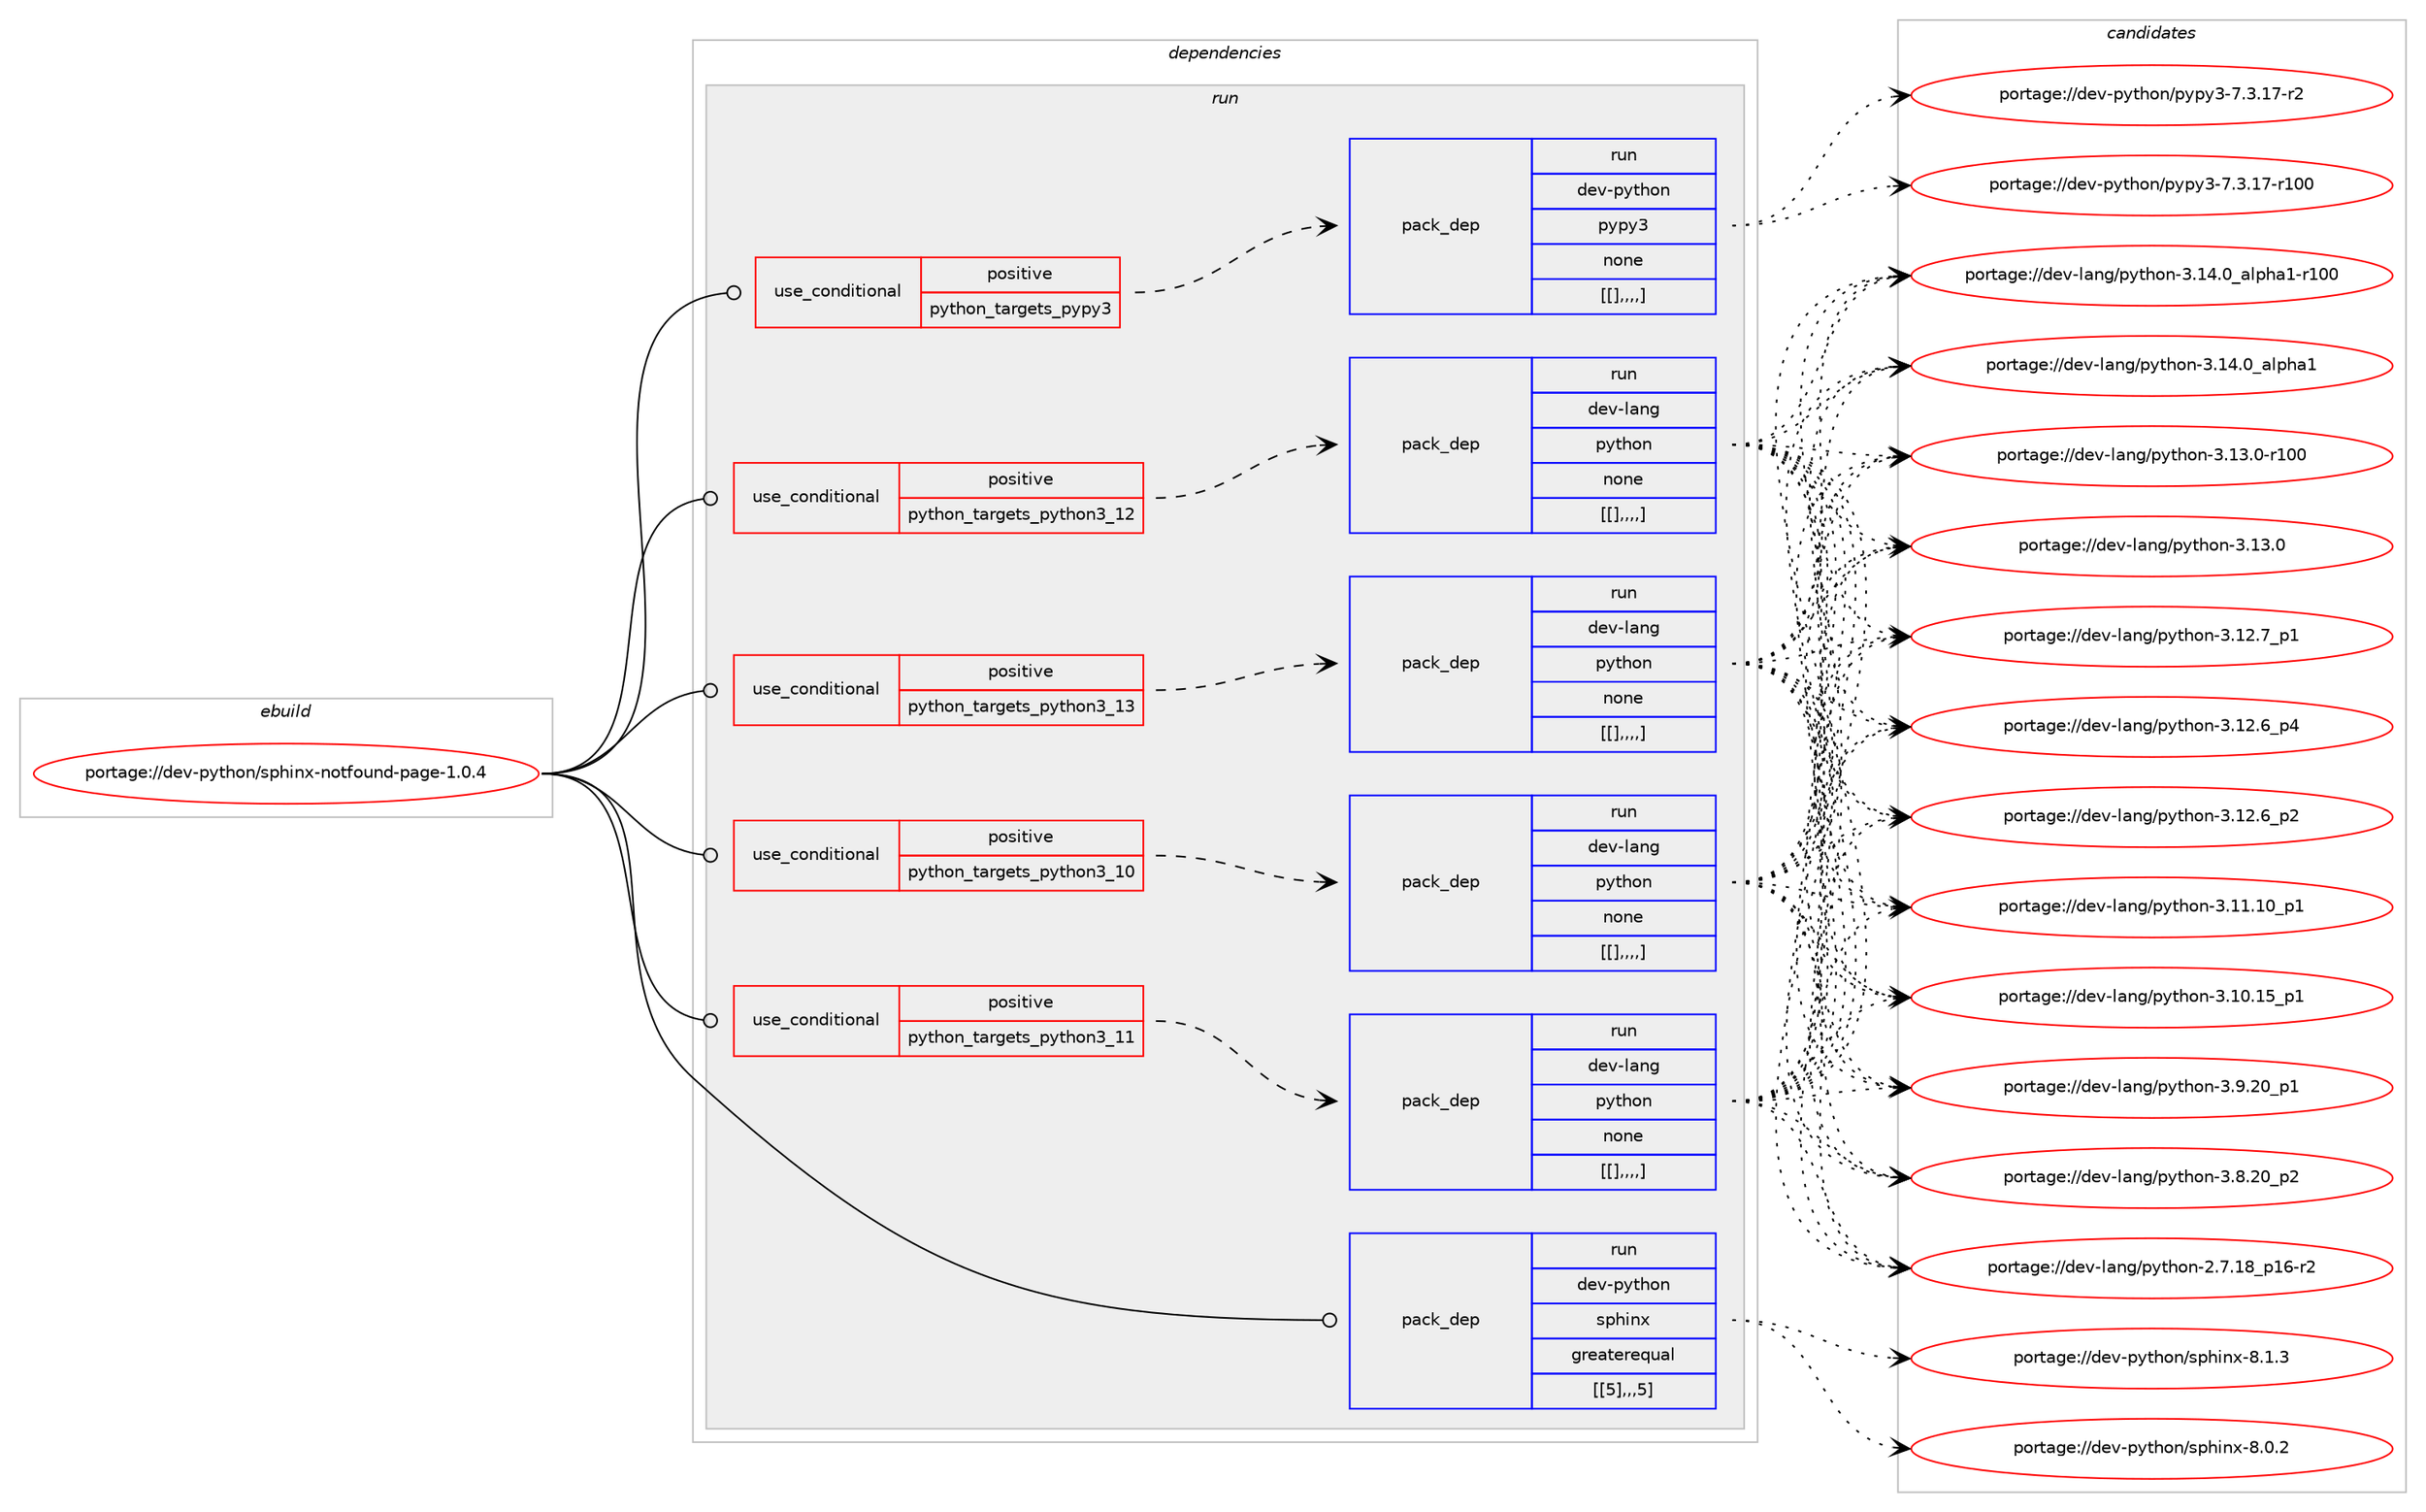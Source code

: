 digraph prolog {

# *************
# Graph options
# *************

newrank=true;
concentrate=true;
compound=true;
graph [rankdir=LR,fontname=Helvetica,fontsize=10,ranksep=1.5];#, ranksep=2.5, nodesep=0.2];
edge  [arrowhead=vee];
node  [fontname=Helvetica,fontsize=10];

# **********
# The ebuild
# **********

subgraph cluster_leftcol {
color=gray;
label=<<i>ebuild</i>>;
id [label="portage://dev-python/sphinx-notfound-page-1.0.4", color=red, width=4, href="../dev-python/sphinx-notfound-page-1.0.4.svg"];
}

# ****************
# The dependencies
# ****************

subgraph cluster_midcol {
color=gray;
label=<<i>dependencies</i>>;
subgraph cluster_compile {
fillcolor="#eeeeee";
style=filled;
label=<<i>compile</i>>;
}
subgraph cluster_compileandrun {
fillcolor="#eeeeee";
style=filled;
label=<<i>compile and run</i>>;
}
subgraph cluster_run {
fillcolor="#eeeeee";
style=filled;
label=<<i>run</i>>;
subgraph cond42697 {
dependency171066 [label=<<TABLE BORDER="0" CELLBORDER="1" CELLSPACING="0" CELLPADDING="4"><TR><TD ROWSPAN="3" CELLPADDING="10">use_conditional</TD></TR><TR><TD>positive</TD></TR><TR><TD>python_targets_pypy3</TD></TR></TABLE>>, shape=none, color=red];
subgraph pack127022 {
dependency171082 [label=<<TABLE BORDER="0" CELLBORDER="1" CELLSPACING="0" CELLPADDING="4" WIDTH="220"><TR><TD ROWSPAN="6" CELLPADDING="30">pack_dep</TD></TR><TR><TD WIDTH="110">run</TD></TR><TR><TD>dev-python</TD></TR><TR><TD>pypy3</TD></TR><TR><TD>none</TD></TR><TR><TD>[[],,,,]</TD></TR></TABLE>>, shape=none, color=blue];
}
dependency171066:e -> dependency171082:w [weight=20,style="dashed",arrowhead="vee"];
}
id:e -> dependency171066:w [weight=20,style="solid",arrowhead="odot"];
subgraph cond42722 {
dependency171105 [label=<<TABLE BORDER="0" CELLBORDER="1" CELLSPACING="0" CELLPADDING="4"><TR><TD ROWSPAN="3" CELLPADDING="10">use_conditional</TD></TR><TR><TD>positive</TD></TR><TR><TD>python_targets_python3_10</TD></TR></TABLE>>, shape=none, color=red];
subgraph pack127045 {
dependency171107 [label=<<TABLE BORDER="0" CELLBORDER="1" CELLSPACING="0" CELLPADDING="4" WIDTH="220"><TR><TD ROWSPAN="6" CELLPADDING="30">pack_dep</TD></TR><TR><TD WIDTH="110">run</TD></TR><TR><TD>dev-lang</TD></TR><TR><TD>python</TD></TR><TR><TD>none</TD></TR><TR><TD>[[],,,,]</TD></TR></TABLE>>, shape=none, color=blue];
}
dependency171105:e -> dependency171107:w [weight=20,style="dashed",arrowhead="vee"];
}
id:e -> dependency171105:w [weight=20,style="solid",arrowhead="odot"];
subgraph cond42725 {
dependency171211 [label=<<TABLE BORDER="0" CELLBORDER="1" CELLSPACING="0" CELLPADDING="4"><TR><TD ROWSPAN="3" CELLPADDING="10">use_conditional</TD></TR><TR><TD>positive</TD></TR><TR><TD>python_targets_python3_11</TD></TR></TABLE>>, shape=none, color=red];
subgraph pack127134 {
dependency171319 [label=<<TABLE BORDER="0" CELLBORDER="1" CELLSPACING="0" CELLPADDING="4" WIDTH="220"><TR><TD ROWSPAN="6" CELLPADDING="30">pack_dep</TD></TR><TR><TD WIDTH="110">run</TD></TR><TR><TD>dev-lang</TD></TR><TR><TD>python</TD></TR><TR><TD>none</TD></TR><TR><TD>[[],,,,]</TD></TR></TABLE>>, shape=none, color=blue];
}
dependency171211:e -> dependency171319:w [weight=20,style="dashed",arrowhead="vee"];
}
id:e -> dependency171211:w [weight=20,style="solid",arrowhead="odot"];
subgraph cond42819 {
dependency171376 [label=<<TABLE BORDER="0" CELLBORDER="1" CELLSPACING="0" CELLPADDING="4"><TR><TD ROWSPAN="3" CELLPADDING="10">use_conditional</TD></TR><TR><TD>positive</TD></TR><TR><TD>python_targets_python3_12</TD></TR></TABLE>>, shape=none, color=red];
subgraph pack127211 {
dependency171393 [label=<<TABLE BORDER="0" CELLBORDER="1" CELLSPACING="0" CELLPADDING="4" WIDTH="220"><TR><TD ROWSPAN="6" CELLPADDING="30">pack_dep</TD></TR><TR><TD WIDTH="110">run</TD></TR><TR><TD>dev-lang</TD></TR><TR><TD>python</TD></TR><TR><TD>none</TD></TR><TR><TD>[[],,,,]</TD></TR></TABLE>>, shape=none, color=blue];
}
dependency171376:e -> dependency171393:w [weight=20,style="dashed",arrowhead="vee"];
}
id:e -> dependency171376:w [weight=20,style="solid",arrowhead="odot"];
subgraph cond42844 {
dependency171400 [label=<<TABLE BORDER="0" CELLBORDER="1" CELLSPACING="0" CELLPADDING="4"><TR><TD ROWSPAN="3" CELLPADDING="10">use_conditional</TD></TR><TR><TD>positive</TD></TR><TR><TD>python_targets_python3_13</TD></TR></TABLE>>, shape=none, color=red];
subgraph pack127224 {
dependency171445 [label=<<TABLE BORDER="0" CELLBORDER="1" CELLSPACING="0" CELLPADDING="4" WIDTH="220"><TR><TD ROWSPAN="6" CELLPADDING="30">pack_dep</TD></TR><TR><TD WIDTH="110">run</TD></TR><TR><TD>dev-lang</TD></TR><TR><TD>python</TD></TR><TR><TD>none</TD></TR><TR><TD>[[],,,,]</TD></TR></TABLE>>, shape=none, color=blue];
}
dependency171400:e -> dependency171445:w [weight=20,style="dashed",arrowhead="vee"];
}
id:e -> dependency171400:w [weight=20,style="solid",arrowhead="odot"];
subgraph pack127253 {
dependency171468 [label=<<TABLE BORDER="0" CELLBORDER="1" CELLSPACING="0" CELLPADDING="4" WIDTH="220"><TR><TD ROWSPAN="6" CELLPADDING="30">pack_dep</TD></TR><TR><TD WIDTH="110">run</TD></TR><TR><TD>dev-python</TD></TR><TR><TD>sphinx</TD></TR><TR><TD>greaterequal</TD></TR><TR><TD>[[5],,,5]</TD></TR></TABLE>>, shape=none, color=blue];
}
id:e -> dependency171468:w [weight=20,style="solid",arrowhead="odot"];
}
}

# **************
# The candidates
# **************

subgraph cluster_choices {
rank=same;
color=gray;
label=<<i>candidates</i>>;

subgraph choice127016 {
color=black;
nodesep=1;
choice100101118451121211161041111104711212111212151455546514649554511450 [label="portage://dev-python/pypy3-7.3.17-r2", color=red, width=4,href="../dev-python/pypy3-7.3.17-r2.svg"];
choice1001011184511212111610411111047112121112121514555465146495545114494848 [label="portage://dev-python/pypy3-7.3.17-r100", color=red, width=4,href="../dev-python/pypy3-7.3.17-r100.svg"];
dependency171082:e -> choice100101118451121211161041111104711212111212151455546514649554511450:w [style=dotted,weight="100"];
dependency171082:e -> choice1001011184511212111610411111047112121112121514555465146495545114494848:w [style=dotted,weight="100"];
}
subgraph choice127028 {
color=black;
nodesep=1;
choice100101118451089711010347112121116104111110455146495246489597108112104974945114494848 [label="portage://dev-lang/python-3.14.0_alpha1-r100", color=red, width=4,href="../dev-lang/python-3.14.0_alpha1-r100.svg"];
choice1001011184510897110103471121211161041111104551464952464895971081121049749 [label="portage://dev-lang/python-3.14.0_alpha1", color=red, width=4,href="../dev-lang/python-3.14.0_alpha1.svg"];
choice1001011184510897110103471121211161041111104551464951464845114494848 [label="portage://dev-lang/python-3.13.0-r100", color=red, width=4,href="../dev-lang/python-3.13.0-r100.svg"];
choice10010111845108971101034711212111610411111045514649514648 [label="portage://dev-lang/python-3.13.0", color=red, width=4,href="../dev-lang/python-3.13.0.svg"];
choice100101118451089711010347112121116104111110455146495046559511249 [label="portage://dev-lang/python-3.12.7_p1", color=red, width=4,href="../dev-lang/python-3.12.7_p1.svg"];
choice100101118451089711010347112121116104111110455146495046549511252 [label="portage://dev-lang/python-3.12.6_p4", color=red, width=4,href="../dev-lang/python-3.12.6_p4.svg"];
choice100101118451089711010347112121116104111110455146495046549511250 [label="portage://dev-lang/python-3.12.6_p2", color=red, width=4,href="../dev-lang/python-3.12.6_p2.svg"];
choice10010111845108971101034711212111610411111045514649494649489511249 [label="portage://dev-lang/python-3.11.10_p1", color=red, width=4,href="../dev-lang/python-3.11.10_p1.svg"];
choice10010111845108971101034711212111610411111045514649484649539511249 [label="portage://dev-lang/python-3.10.15_p1", color=red, width=4,href="../dev-lang/python-3.10.15_p1.svg"];
choice100101118451089711010347112121116104111110455146574650489511249 [label="portage://dev-lang/python-3.9.20_p1", color=red, width=4,href="../dev-lang/python-3.9.20_p1.svg"];
choice100101118451089711010347112121116104111110455146564650489511250 [label="portage://dev-lang/python-3.8.20_p2", color=red, width=4,href="../dev-lang/python-3.8.20_p2.svg"];
choice100101118451089711010347112121116104111110455046554649569511249544511450 [label="portage://dev-lang/python-2.7.18_p16-r2", color=red, width=4,href="../dev-lang/python-2.7.18_p16-r2.svg"];
dependency171107:e -> choice100101118451089711010347112121116104111110455146495246489597108112104974945114494848:w [style=dotted,weight="100"];
dependency171107:e -> choice1001011184510897110103471121211161041111104551464952464895971081121049749:w [style=dotted,weight="100"];
dependency171107:e -> choice1001011184510897110103471121211161041111104551464951464845114494848:w [style=dotted,weight="100"];
dependency171107:e -> choice10010111845108971101034711212111610411111045514649514648:w [style=dotted,weight="100"];
dependency171107:e -> choice100101118451089711010347112121116104111110455146495046559511249:w [style=dotted,weight="100"];
dependency171107:e -> choice100101118451089711010347112121116104111110455146495046549511252:w [style=dotted,weight="100"];
dependency171107:e -> choice100101118451089711010347112121116104111110455146495046549511250:w [style=dotted,weight="100"];
dependency171107:e -> choice10010111845108971101034711212111610411111045514649494649489511249:w [style=dotted,weight="100"];
dependency171107:e -> choice10010111845108971101034711212111610411111045514649484649539511249:w [style=dotted,weight="100"];
dependency171107:e -> choice100101118451089711010347112121116104111110455146574650489511249:w [style=dotted,weight="100"];
dependency171107:e -> choice100101118451089711010347112121116104111110455146564650489511250:w [style=dotted,weight="100"];
dependency171107:e -> choice100101118451089711010347112121116104111110455046554649569511249544511450:w [style=dotted,weight="100"];
}
subgraph choice127036 {
color=black;
nodesep=1;
choice100101118451089711010347112121116104111110455146495246489597108112104974945114494848 [label="portage://dev-lang/python-3.14.0_alpha1-r100", color=red, width=4,href="../dev-lang/python-3.14.0_alpha1-r100.svg"];
choice1001011184510897110103471121211161041111104551464952464895971081121049749 [label="portage://dev-lang/python-3.14.0_alpha1", color=red, width=4,href="../dev-lang/python-3.14.0_alpha1.svg"];
choice1001011184510897110103471121211161041111104551464951464845114494848 [label="portage://dev-lang/python-3.13.0-r100", color=red, width=4,href="../dev-lang/python-3.13.0-r100.svg"];
choice10010111845108971101034711212111610411111045514649514648 [label="portage://dev-lang/python-3.13.0", color=red, width=4,href="../dev-lang/python-3.13.0.svg"];
choice100101118451089711010347112121116104111110455146495046559511249 [label="portage://dev-lang/python-3.12.7_p1", color=red, width=4,href="../dev-lang/python-3.12.7_p1.svg"];
choice100101118451089711010347112121116104111110455146495046549511252 [label="portage://dev-lang/python-3.12.6_p4", color=red, width=4,href="../dev-lang/python-3.12.6_p4.svg"];
choice100101118451089711010347112121116104111110455146495046549511250 [label="portage://dev-lang/python-3.12.6_p2", color=red, width=4,href="../dev-lang/python-3.12.6_p2.svg"];
choice10010111845108971101034711212111610411111045514649494649489511249 [label="portage://dev-lang/python-3.11.10_p1", color=red, width=4,href="../dev-lang/python-3.11.10_p1.svg"];
choice10010111845108971101034711212111610411111045514649484649539511249 [label="portage://dev-lang/python-3.10.15_p1", color=red, width=4,href="../dev-lang/python-3.10.15_p1.svg"];
choice100101118451089711010347112121116104111110455146574650489511249 [label="portage://dev-lang/python-3.9.20_p1", color=red, width=4,href="../dev-lang/python-3.9.20_p1.svg"];
choice100101118451089711010347112121116104111110455146564650489511250 [label="portage://dev-lang/python-3.8.20_p2", color=red, width=4,href="../dev-lang/python-3.8.20_p2.svg"];
choice100101118451089711010347112121116104111110455046554649569511249544511450 [label="portage://dev-lang/python-2.7.18_p16-r2", color=red, width=4,href="../dev-lang/python-2.7.18_p16-r2.svg"];
dependency171319:e -> choice100101118451089711010347112121116104111110455146495246489597108112104974945114494848:w [style=dotted,weight="100"];
dependency171319:e -> choice1001011184510897110103471121211161041111104551464952464895971081121049749:w [style=dotted,weight="100"];
dependency171319:e -> choice1001011184510897110103471121211161041111104551464951464845114494848:w [style=dotted,weight="100"];
dependency171319:e -> choice10010111845108971101034711212111610411111045514649514648:w [style=dotted,weight="100"];
dependency171319:e -> choice100101118451089711010347112121116104111110455146495046559511249:w [style=dotted,weight="100"];
dependency171319:e -> choice100101118451089711010347112121116104111110455146495046549511252:w [style=dotted,weight="100"];
dependency171319:e -> choice100101118451089711010347112121116104111110455146495046549511250:w [style=dotted,weight="100"];
dependency171319:e -> choice10010111845108971101034711212111610411111045514649494649489511249:w [style=dotted,weight="100"];
dependency171319:e -> choice10010111845108971101034711212111610411111045514649484649539511249:w [style=dotted,weight="100"];
dependency171319:e -> choice100101118451089711010347112121116104111110455146574650489511249:w [style=dotted,weight="100"];
dependency171319:e -> choice100101118451089711010347112121116104111110455146564650489511250:w [style=dotted,weight="100"];
dependency171319:e -> choice100101118451089711010347112121116104111110455046554649569511249544511450:w [style=dotted,weight="100"];
}
subgraph choice127077 {
color=black;
nodesep=1;
choice100101118451089711010347112121116104111110455146495246489597108112104974945114494848 [label="portage://dev-lang/python-3.14.0_alpha1-r100", color=red, width=4,href="../dev-lang/python-3.14.0_alpha1-r100.svg"];
choice1001011184510897110103471121211161041111104551464952464895971081121049749 [label="portage://dev-lang/python-3.14.0_alpha1", color=red, width=4,href="../dev-lang/python-3.14.0_alpha1.svg"];
choice1001011184510897110103471121211161041111104551464951464845114494848 [label="portage://dev-lang/python-3.13.0-r100", color=red, width=4,href="../dev-lang/python-3.13.0-r100.svg"];
choice10010111845108971101034711212111610411111045514649514648 [label="portage://dev-lang/python-3.13.0", color=red, width=4,href="../dev-lang/python-3.13.0.svg"];
choice100101118451089711010347112121116104111110455146495046559511249 [label="portage://dev-lang/python-3.12.7_p1", color=red, width=4,href="../dev-lang/python-3.12.7_p1.svg"];
choice100101118451089711010347112121116104111110455146495046549511252 [label="portage://dev-lang/python-3.12.6_p4", color=red, width=4,href="../dev-lang/python-3.12.6_p4.svg"];
choice100101118451089711010347112121116104111110455146495046549511250 [label="portage://dev-lang/python-3.12.6_p2", color=red, width=4,href="../dev-lang/python-3.12.6_p2.svg"];
choice10010111845108971101034711212111610411111045514649494649489511249 [label="portage://dev-lang/python-3.11.10_p1", color=red, width=4,href="../dev-lang/python-3.11.10_p1.svg"];
choice10010111845108971101034711212111610411111045514649484649539511249 [label="portage://dev-lang/python-3.10.15_p1", color=red, width=4,href="../dev-lang/python-3.10.15_p1.svg"];
choice100101118451089711010347112121116104111110455146574650489511249 [label="portage://dev-lang/python-3.9.20_p1", color=red, width=4,href="../dev-lang/python-3.9.20_p1.svg"];
choice100101118451089711010347112121116104111110455146564650489511250 [label="portage://dev-lang/python-3.8.20_p2", color=red, width=4,href="../dev-lang/python-3.8.20_p2.svg"];
choice100101118451089711010347112121116104111110455046554649569511249544511450 [label="portage://dev-lang/python-2.7.18_p16-r2", color=red, width=4,href="../dev-lang/python-2.7.18_p16-r2.svg"];
dependency171393:e -> choice100101118451089711010347112121116104111110455146495246489597108112104974945114494848:w [style=dotted,weight="100"];
dependency171393:e -> choice1001011184510897110103471121211161041111104551464952464895971081121049749:w [style=dotted,weight="100"];
dependency171393:e -> choice1001011184510897110103471121211161041111104551464951464845114494848:w [style=dotted,weight="100"];
dependency171393:e -> choice10010111845108971101034711212111610411111045514649514648:w [style=dotted,weight="100"];
dependency171393:e -> choice100101118451089711010347112121116104111110455146495046559511249:w [style=dotted,weight="100"];
dependency171393:e -> choice100101118451089711010347112121116104111110455146495046549511252:w [style=dotted,weight="100"];
dependency171393:e -> choice100101118451089711010347112121116104111110455146495046549511250:w [style=dotted,weight="100"];
dependency171393:e -> choice10010111845108971101034711212111610411111045514649494649489511249:w [style=dotted,weight="100"];
dependency171393:e -> choice10010111845108971101034711212111610411111045514649484649539511249:w [style=dotted,weight="100"];
dependency171393:e -> choice100101118451089711010347112121116104111110455146574650489511249:w [style=dotted,weight="100"];
dependency171393:e -> choice100101118451089711010347112121116104111110455146564650489511250:w [style=dotted,weight="100"];
dependency171393:e -> choice100101118451089711010347112121116104111110455046554649569511249544511450:w [style=dotted,weight="100"];
}
subgraph choice127081 {
color=black;
nodesep=1;
choice100101118451089711010347112121116104111110455146495246489597108112104974945114494848 [label="portage://dev-lang/python-3.14.0_alpha1-r100", color=red, width=4,href="../dev-lang/python-3.14.0_alpha1-r100.svg"];
choice1001011184510897110103471121211161041111104551464952464895971081121049749 [label="portage://dev-lang/python-3.14.0_alpha1", color=red, width=4,href="../dev-lang/python-3.14.0_alpha1.svg"];
choice1001011184510897110103471121211161041111104551464951464845114494848 [label="portage://dev-lang/python-3.13.0-r100", color=red, width=4,href="../dev-lang/python-3.13.0-r100.svg"];
choice10010111845108971101034711212111610411111045514649514648 [label="portage://dev-lang/python-3.13.0", color=red, width=4,href="../dev-lang/python-3.13.0.svg"];
choice100101118451089711010347112121116104111110455146495046559511249 [label="portage://dev-lang/python-3.12.7_p1", color=red, width=4,href="../dev-lang/python-3.12.7_p1.svg"];
choice100101118451089711010347112121116104111110455146495046549511252 [label="portage://dev-lang/python-3.12.6_p4", color=red, width=4,href="../dev-lang/python-3.12.6_p4.svg"];
choice100101118451089711010347112121116104111110455146495046549511250 [label="portage://dev-lang/python-3.12.6_p2", color=red, width=4,href="../dev-lang/python-3.12.6_p2.svg"];
choice10010111845108971101034711212111610411111045514649494649489511249 [label="portage://dev-lang/python-3.11.10_p1", color=red, width=4,href="../dev-lang/python-3.11.10_p1.svg"];
choice10010111845108971101034711212111610411111045514649484649539511249 [label="portage://dev-lang/python-3.10.15_p1", color=red, width=4,href="../dev-lang/python-3.10.15_p1.svg"];
choice100101118451089711010347112121116104111110455146574650489511249 [label="portage://dev-lang/python-3.9.20_p1", color=red, width=4,href="../dev-lang/python-3.9.20_p1.svg"];
choice100101118451089711010347112121116104111110455146564650489511250 [label="portage://dev-lang/python-3.8.20_p2", color=red, width=4,href="../dev-lang/python-3.8.20_p2.svg"];
choice100101118451089711010347112121116104111110455046554649569511249544511450 [label="portage://dev-lang/python-2.7.18_p16-r2", color=red, width=4,href="../dev-lang/python-2.7.18_p16-r2.svg"];
dependency171445:e -> choice100101118451089711010347112121116104111110455146495246489597108112104974945114494848:w [style=dotted,weight="100"];
dependency171445:e -> choice1001011184510897110103471121211161041111104551464952464895971081121049749:w [style=dotted,weight="100"];
dependency171445:e -> choice1001011184510897110103471121211161041111104551464951464845114494848:w [style=dotted,weight="100"];
dependency171445:e -> choice10010111845108971101034711212111610411111045514649514648:w [style=dotted,weight="100"];
dependency171445:e -> choice100101118451089711010347112121116104111110455146495046559511249:w [style=dotted,weight="100"];
dependency171445:e -> choice100101118451089711010347112121116104111110455146495046549511252:w [style=dotted,weight="100"];
dependency171445:e -> choice100101118451089711010347112121116104111110455146495046549511250:w [style=dotted,weight="100"];
dependency171445:e -> choice10010111845108971101034711212111610411111045514649494649489511249:w [style=dotted,weight="100"];
dependency171445:e -> choice10010111845108971101034711212111610411111045514649484649539511249:w [style=dotted,weight="100"];
dependency171445:e -> choice100101118451089711010347112121116104111110455146574650489511249:w [style=dotted,weight="100"];
dependency171445:e -> choice100101118451089711010347112121116104111110455146564650489511250:w [style=dotted,weight="100"];
dependency171445:e -> choice100101118451089711010347112121116104111110455046554649569511249544511450:w [style=dotted,weight="100"];
}
subgraph choice127101 {
color=black;
nodesep=1;
choice1001011184511212111610411111047115112104105110120455646494651 [label="portage://dev-python/sphinx-8.1.3", color=red, width=4,href="../dev-python/sphinx-8.1.3.svg"];
choice1001011184511212111610411111047115112104105110120455646484650 [label="portage://dev-python/sphinx-8.0.2", color=red, width=4,href="../dev-python/sphinx-8.0.2.svg"];
dependency171468:e -> choice1001011184511212111610411111047115112104105110120455646494651:w [style=dotted,weight="100"];
dependency171468:e -> choice1001011184511212111610411111047115112104105110120455646484650:w [style=dotted,weight="100"];
}
}

}
